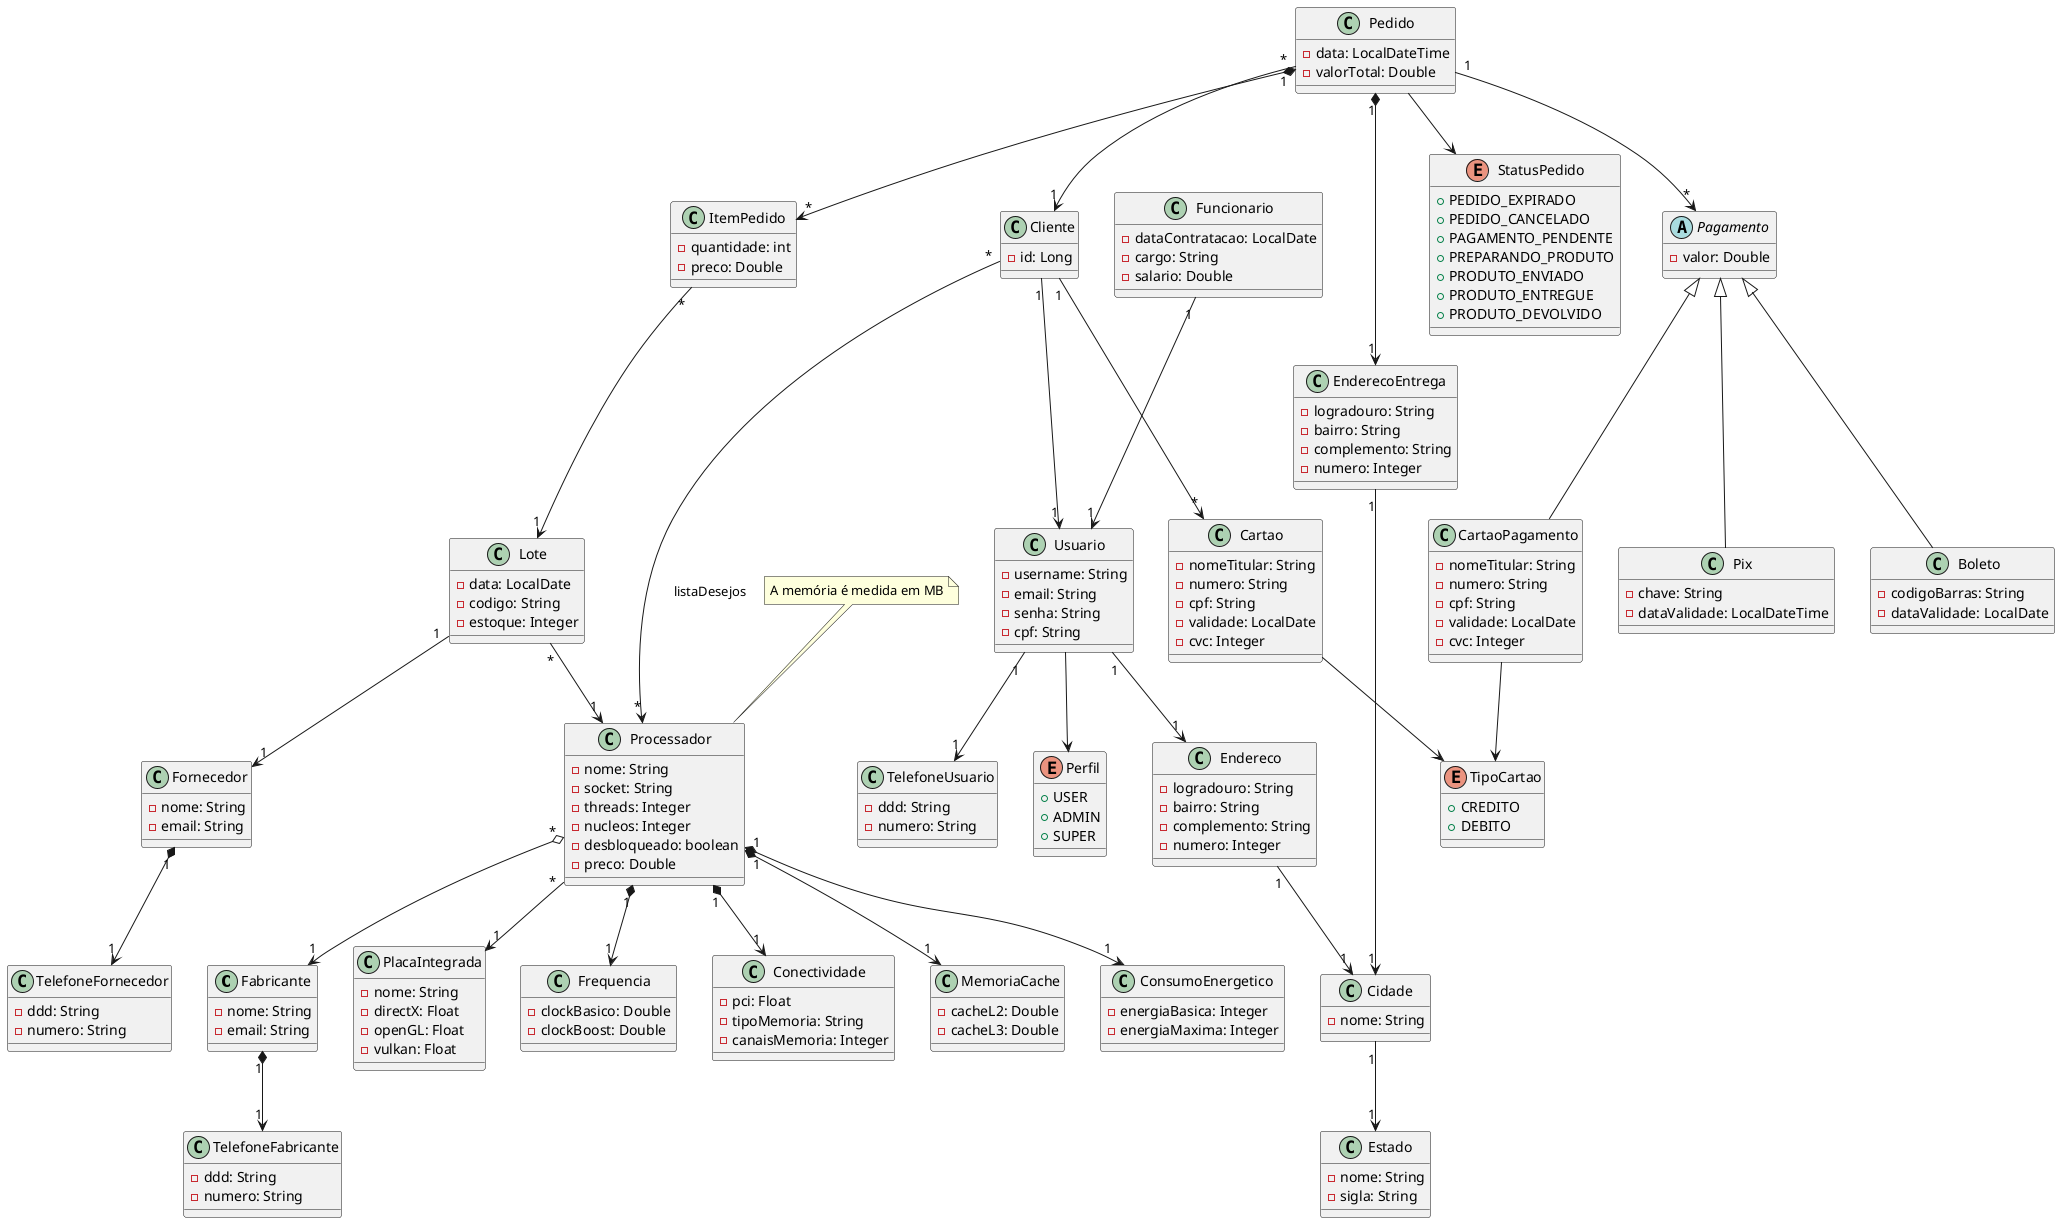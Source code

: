 @startuml

' CLASSES
class Fabricante {
    - nome: String
    - email: String
}

class Fornecedor {
    - nome: String
    - email: String
}

class Lote {
    - data: LocalDate
    - codigo: String
    - estoque: Integer
}

class Processador {
    - nome: String
    - socket: String
    - threads: Integer
    - nucleos: Integer
    - desbloqueado: boolean
    - preco: Double
}

class PlacaIntegrada {
    - nome: String
    - directX: Float
    - openGL: Float
    - vulkan: Float
}

class Usuario {
    - username: String
    - email: String
    - senha: String
    - cpf: String
}

class Cliente {
    - id: Long
}

class Funcionario {
    - dataContratacao: LocalDate
    - cargo: String
    - salario: Double
}

class Pedido {
    - data: LocalDateTime
    - valorTotal: Double
}

class ItemPedido {
    - quantidade: int
    - preco: Double
}

class Endereco {
    - logradouro: String
    - bairro: String
    - complemento: String
    - numero: Integer
}

class EnderecoEntrega {
    - logradouro: String
    - bairro: String
    - complemento: String
    - numero: Integer
}

abstract class Pagamento {
    - valor: Double
}

class Pix extends Pagamento {
    - chave: String
    - dataValidade: LocalDateTime
}

class Boleto extends Pagamento {
    - codigoBarras: String
    - dataValidade: LocalDate
}

class Cartao {
    - nomeTitular: String
    - numero: String
    - cpf: String
    - validade: LocalDate
    - cvc: Integer
}

class CartaoPagamento extends Pagamento {
    - nomeTitular: String
    - numero: String
    - cpf: String
    - validade: LocalDate
    - cvc: Integer
}

class Frequencia {
    - clockBasico: Double
    - clockBoost: Double
}

class Conectividade {
    - pci: Float
    - tipoMemoria: String
    - canaisMemoria: Integer
}

class MemoriaCache {
    - cacheL2: Double
    - cacheL3: Double
}

class ConsumoEnergetico {
    - energiaBasica: Integer
    - energiaMaxima: Integer
}

class TelefoneFabricante {
    - ddd: String
    - numero: String
}

class TelefoneFornecedor {
    - ddd: String
    - numero: String
}

class TelefoneUsuario {
    - ddd: String
    - numero: String
}

class Cidade {
    - nome: String
}

class Estado {
    - nome: String
    - sigla: String
}

enum StatusPedido {
    + PEDIDO_EXPIRADO
    + PEDIDO_CANCELADO
    + PAGAMENTO_PENDENTE
    + PREPARANDO_PRODUTO
    + PRODUTO_ENVIADO
    + PRODUTO_ENTREGUE
    + PRODUTO_DEVOLVIDO
}

enum TipoCartao {
    + CREDITO
    + DEBITO
}

enum Perfil {
    + USER
    + ADMIN
    + SUPER
}

' RELACIONAMENTOS
Processador "*" --> "1" PlacaIntegrada
Processador "*" o--> "1" Fabricante
Processador "1" *--> "1" Frequencia
Processador "1" *--> "1" Conectividade
Processador "1" *--> "1" MemoriaCache
Processador "1" *--> "1" ConsumoEnergetico

Fabricante "1" *--> "1" TelefoneFabricante

Fornecedor "1" *--> "1" TelefoneFornecedor

Lote "*" --> "1" Processador
Lote "1" --> "1" Fornecedor

Cliente "*" --> "*" Processador: listaDesejos
Cliente "1" --> "1" Usuario
Cliente "1" --> "*" Cartao

Usuario "1" --> "1" Endereco
Usuario --> Perfil
Usuario "1" --> "1" TelefoneUsuario

Funcionario "1" --> "1" Usuario

Pedido "*" --> "1" Cliente
Pedido "1" *--> "*" ItemPedido
Pedido "1" *--> "1" EnderecoEntrega
Pedido "1" --> "*" Pagamento
Pedido --> StatusPedido

Cartao --> TipoCartao

CartaoPagamento --> TipoCartao

Endereco "1" --> "1" Cidade

EnderecoEntrega "1" --> "1" Cidade

Cidade "1" --> "1" Estado

ItemPedido "*" --> "1" Lote

' ANOTAÇOES
note top of Processador {
    A memória é medida em MB
}

@enduml
